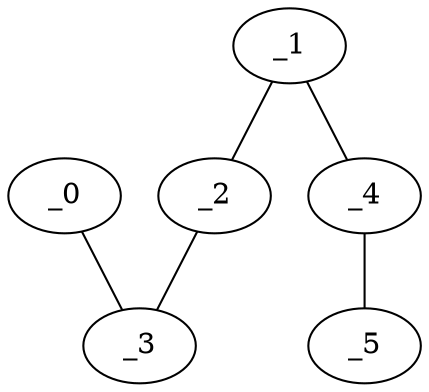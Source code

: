 graph EP1_0009 {
	_0	 [x="2.69043",
		y="2.79543"];
	_3	 [x="1.12908",
		y="2.84867"];
	_0 -- _3;
	_1	 [x="2.24494",
		y="0.675245"];
	_2	 [x="0.558118",
		y="1.0539"];
	_1 -- _2;
	_4	 [x="0.469945",
		y="1.20568"];
	_1 -- _4;
	_2 -- _3;
	_5	 [x="1.82082",
		y="2.21844"];
	_4 -- _5;
}
